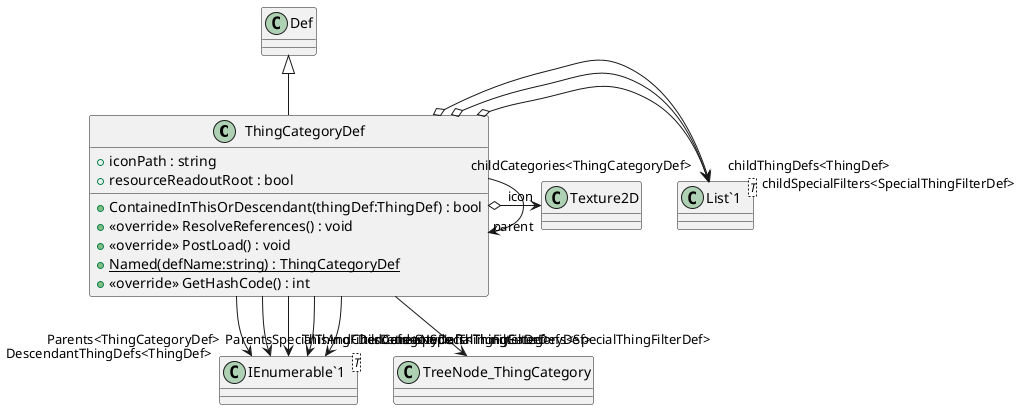 @startuml
class ThingCategoryDef {
    + iconPath : string
    + resourceReadoutRoot : bool
    + ContainedInThisOrDescendant(thingDef:ThingDef) : bool
    + <<override>> ResolveReferences() : void
    + <<override>> PostLoad() : void
    + {static} Named(defName:string) : ThingCategoryDef
    + <<override>> GetHashCode() : int
}
class "List`1"<T> {
}
class "IEnumerable`1"<T> {
}
Def <|-- ThingCategoryDef
ThingCategoryDef --> "parent" ThingCategoryDef
ThingCategoryDef --> "treeNode" TreeNode_ThingCategory
ThingCategoryDef o-> "childCategories<ThingCategoryDef>" "List`1"
ThingCategoryDef o-> "childThingDefs<ThingDef>" "List`1"
ThingCategoryDef o-> "childSpecialFilters<SpecialThingFilterDef>" "List`1"
ThingCategoryDef o-> "icon" Texture2D
ThingCategoryDef --> "Parents<ThingCategoryDef>" "IEnumerable`1"
ThingCategoryDef --> "ThisAndChildCategoryDefs<ThingCategoryDef>" "IEnumerable`1"
ThingCategoryDef --> "DescendantThingDefs<ThingDef>" "IEnumerable`1"
ThingCategoryDef --> "DescendantSpecialThingFilterDefs<SpecialThingFilterDef>" "IEnumerable`1"
ThingCategoryDef --> "ParentsSpecialThingFilterDefs<SpecialThingFilterDef>" "IEnumerable`1"
@enduml
